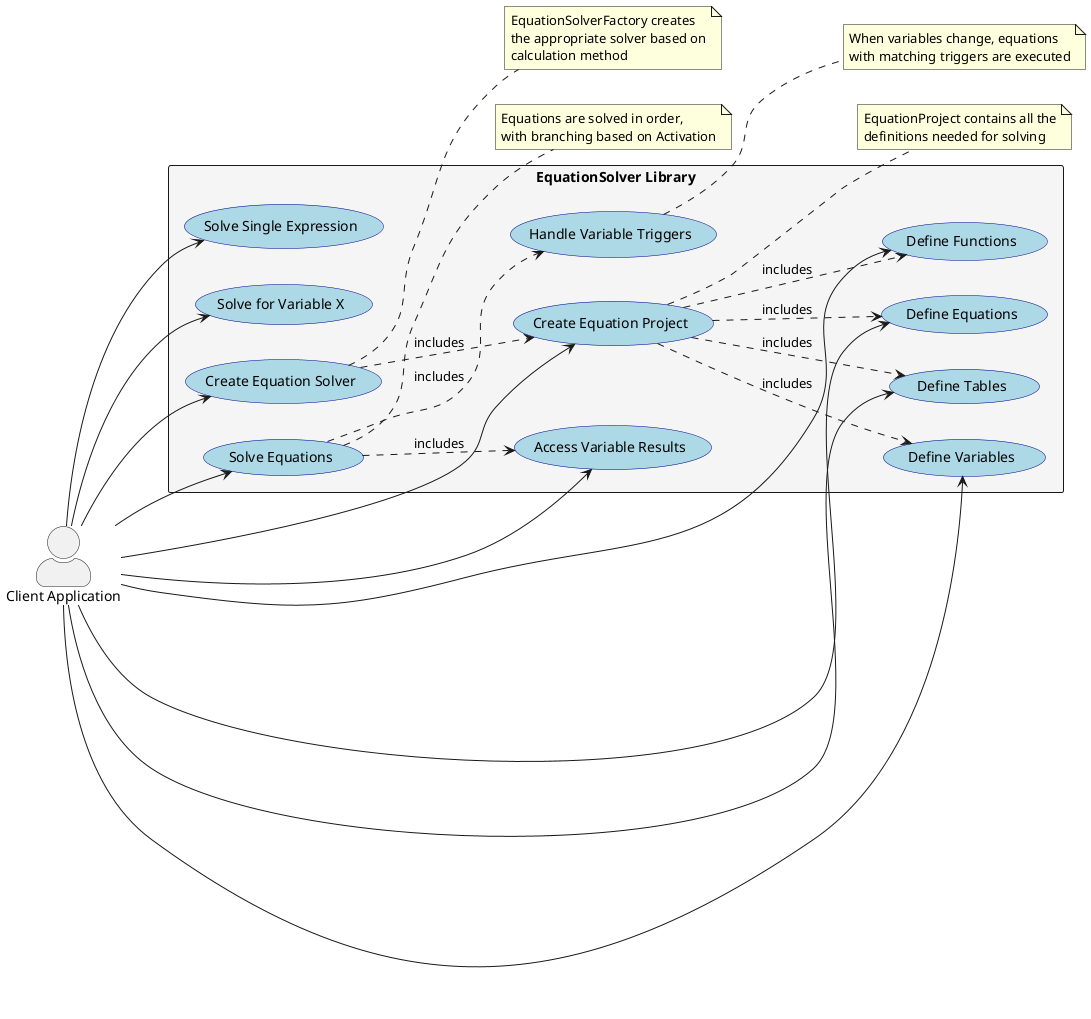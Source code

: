 @startuml EquationSolver Use Case Diagram

skinparam actorStyle awesome
skinparam usecaseBackgroundColor LightBlue
skinparam usecaseBorderColor DarkBlue
skinparam packageBackgroundColor WhiteSmoke

left to right direction

actor "Client Application" as Client

rectangle "EquationSolver Library" {
  usecase "Create Equation Project" as UC1
  usecase "Define Variables" as UC2
  usecase "Define Equations" as UC3
  usecase "Define Functions" as UC4
  usecase "Define Tables" as UC5
  usecase "Create Equation Solver" as UC6
  usecase "Solve Equations" as UC7
  usecase "Access Variable Results" as UC8
  usecase "Handle Variable Triggers" as UC9
  usecase "Solve Single Expression" as UC10
  usecase "Solve for Variable X" as UC11
}

Client --> UC1
Client --> UC2
Client --> UC3
Client --> UC4
Client --> UC5
Client --> UC6
Client --> UC7
Client --> UC8
Client --> UC10
Client --> UC11

UC1 ..> UC2 : includes
UC1 ..> UC3 : includes
UC1 ..> UC4 : includes
UC1 ..> UC5 : includes
UC6 ..> UC1 : includes
UC7 ..> UC9 : includes
UC7 ..> UC8 : includes

note right of UC1
  EquationProject contains all the
  definitions needed for solving
end note

note right of UC6
  EquationSolverFactory creates
  the appropriate solver based on
  calculation method
end note

note right of UC7
  Equations are solved in order,
  with branching based on Activation
end note

note right of UC9
  When variables change, equations
  with matching triggers are executed
end note

@enduml